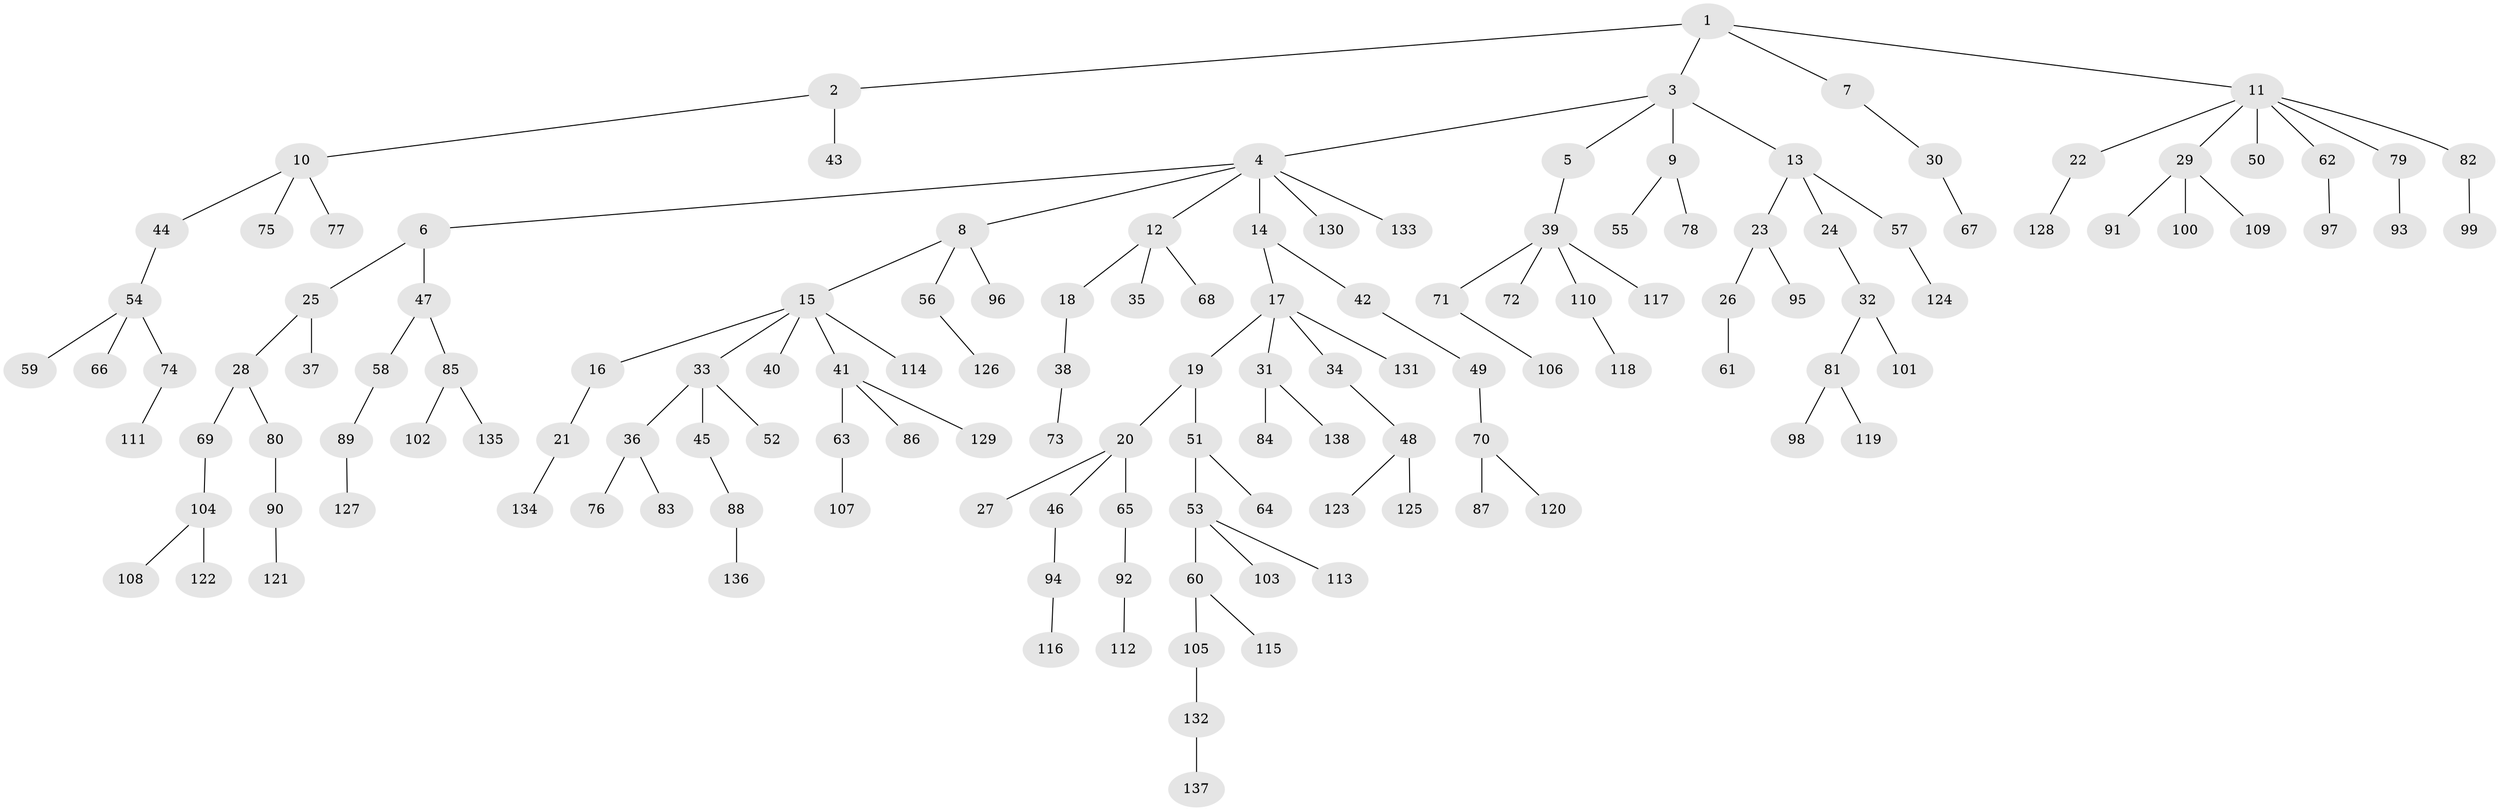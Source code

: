 // coarse degree distribution, {5: 0.06097560975609756, 7: 0.024390243902439025, 4: 0.04878048780487805, 2: 0.1951219512195122, 1: 0.5975609756097561, 6: 0.012195121951219513, 8: 0.012195121951219513, 3: 0.04878048780487805}
// Generated by graph-tools (version 1.1) at 2025/19/03/04/25 18:19:08]
// undirected, 138 vertices, 137 edges
graph export_dot {
graph [start="1"]
  node [color=gray90,style=filled];
  1;
  2;
  3;
  4;
  5;
  6;
  7;
  8;
  9;
  10;
  11;
  12;
  13;
  14;
  15;
  16;
  17;
  18;
  19;
  20;
  21;
  22;
  23;
  24;
  25;
  26;
  27;
  28;
  29;
  30;
  31;
  32;
  33;
  34;
  35;
  36;
  37;
  38;
  39;
  40;
  41;
  42;
  43;
  44;
  45;
  46;
  47;
  48;
  49;
  50;
  51;
  52;
  53;
  54;
  55;
  56;
  57;
  58;
  59;
  60;
  61;
  62;
  63;
  64;
  65;
  66;
  67;
  68;
  69;
  70;
  71;
  72;
  73;
  74;
  75;
  76;
  77;
  78;
  79;
  80;
  81;
  82;
  83;
  84;
  85;
  86;
  87;
  88;
  89;
  90;
  91;
  92;
  93;
  94;
  95;
  96;
  97;
  98;
  99;
  100;
  101;
  102;
  103;
  104;
  105;
  106;
  107;
  108;
  109;
  110;
  111;
  112;
  113;
  114;
  115;
  116;
  117;
  118;
  119;
  120;
  121;
  122;
  123;
  124;
  125;
  126;
  127;
  128;
  129;
  130;
  131;
  132;
  133;
  134;
  135;
  136;
  137;
  138;
  1 -- 2;
  1 -- 3;
  1 -- 7;
  1 -- 11;
  2 -- 10;
  2 -- 43;
  3 -- 4;
  3 -- 5;
  3 -- 9;
  3 -- 13;
  4 -- 6;
  4 -- 8;
  4 -- 12;
  4 -- 14;
  4 -- 130;
  4 -- 133;
  5 -- 39;
  6 -- 25;
  6 -- 47;
  7 -- 30;
  8 -- 15;
  8 -- 56;
  8 -- 96;
  9 -- 55;
  9 -- 78;
  10 -- 44;
  10 -- 75;
  10 -- 77;
  11 -- 22;
  11 -- 29;
  11 -- 50;
  11 -- 62;
  11 -- 79;
  11 -- 82;
  12 -- 18;
  12 -- 35;
  12 -- 68;
  13 -- 23;
  13 -- 24;
  13 -- 57;
  14 -- 17;
  14 -- 42;
  15 -- 16;
  15 -- 33;
  15 -- 40;
  15 -- 41;
  15 -- 114;
  16 -- 21;
  17 -- 19;
  17 -- 31;
  17 -- 34;
  17 -- 131;
  18 -- 38;
  19 -- 20;
  19 -- 51;
  20 -- 27;
  20 -- 46;
  20 -- 65;
  21 -- 134;
  22 -- 128;
  23 -- 26;
  23 -- 95;
  24 -- 32;
  25 -- 28;
  25 -- 37;
  26 -- 61;
  28 -- 69;
  28 -- 80;
  29 -- 91;
  29 -- 100;
  29 -- 109;
  30 -- 67;
  31 -- 84;
  31 -- 138;
  32 -- 81;
  32 -- 101;
  33 -- 36;
  33 -- 45;
  33 -- 52;
  34 -- 48;
  36 -- 76;
  36 -- 83;
  38 -- 73;
  39 -- 71;
  39 -- 72;
  39 -- 110;
  39 -- 117;
  41 -- 63;
  41 -- 86;
  41 -- 129;
  42 -- 49;
  44 -- 54;
  45 -- 88;
  46 -- 94;
  47 -- 58;
  47 -- 85;
  48 -- 123;
  48 -- 125;
  49 -- 70;
  51 -- 53;
  51 -- 64;
  53 -- 60;
  53 -- 103;
  53 -- 113;
  54 -- 59;
  54 -- 66;
  54 -- 74;
  56 -- 126;
  57 -- 124;
  58 -- 89;
  60 -- 105;
  60 -- 115;
  62 -- 97;
  63 -- 107;
  65 -- 92;
  69 -- 104;
  70 -- 87;
  70 -- 120;
  71 -- 106;
  74 -- 111;
  79 -- 93;
  80 -- 90;
  81 -- 98;
  81 -- 119;
  82 -- 99;
  85 -- 102;
  85 -- 135;
  88 -- 136;
  89 -- 127;
  90 -- 121;
  92 -- 112;
  94 -- 116;
  104 -- 108;
  104 -- 122;
  105 -- 132;
  110 -- 118;
  132 -- 137;
}
